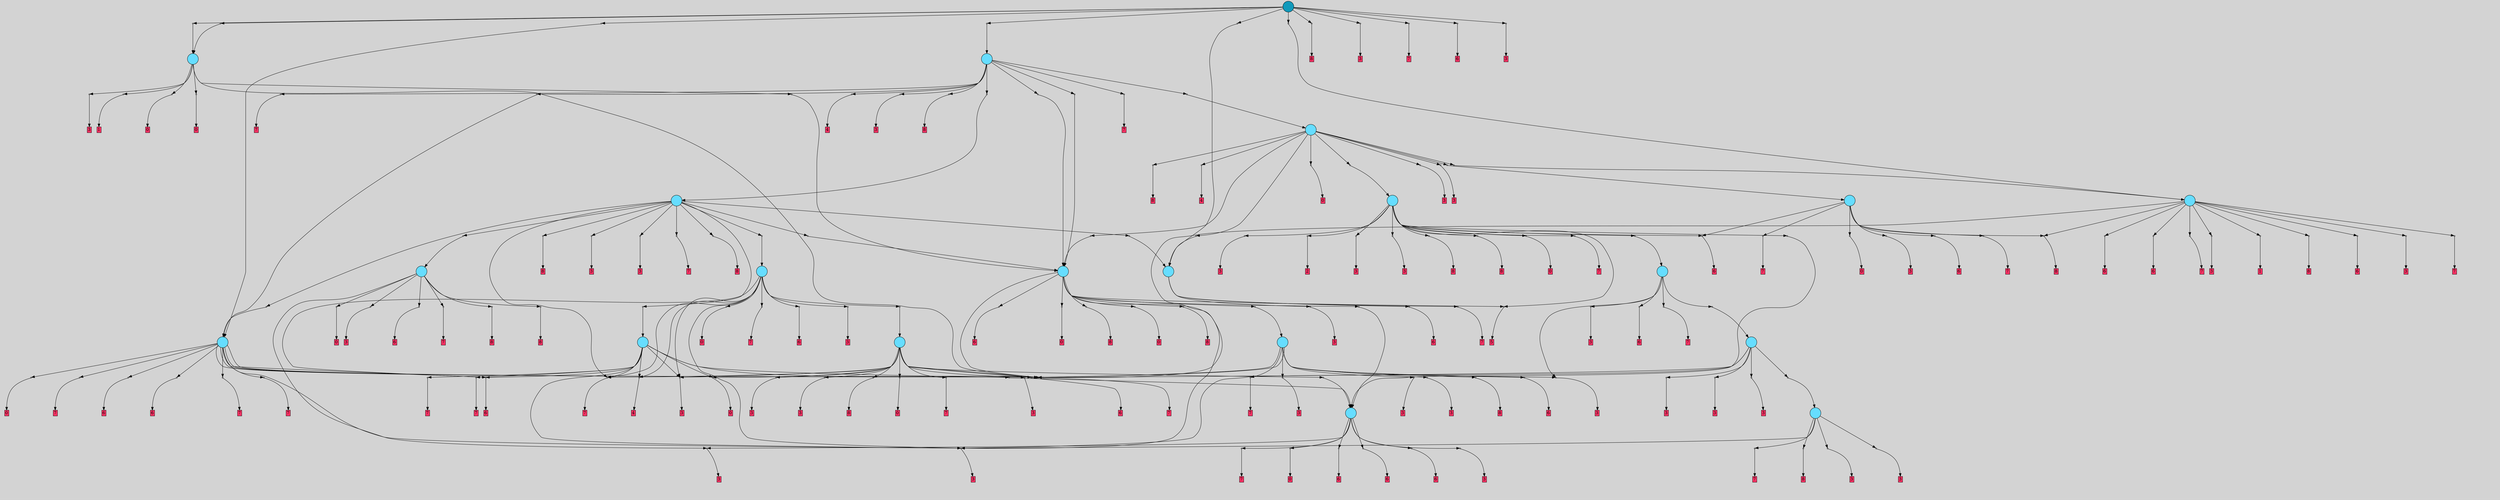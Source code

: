 // File exported with GEGELATI v1.3.1
// On the 2024-07-08 02:00:59
// With the MARL::MarlTPGGraphDotExporter
digraph{
	graph[pad = "0.212, 0.055" bgcolor = lightgray]
	node[shape=circle style = filled label = ""]
		T223 [fillcolor="#66ddff"]
		T288 [fillcolor="#66ddff"]
		T391 [fillcolor="#66ddff"]
		T447 [fillcolor="#66ddff"]
		T823 [fillcolor="#66ddff"]
		T1039 [fillcolor="#66ddff"]
		T1206 [fillcolor="#66ddff"]
		T1251 [fillcolor="#66ddff"]
		T1313 [fillcolor="#66ddff"]
		T1436 [fillcolor="#66ddff"]
		T1523 [fillcolor="#66ddff"]
		T1665 [fillcolor="#66ddff"]
		T1692 [fillcolor="#66ddff"]
		T2195 [fillcolor="#66ddff"]
		T2565 [fillcolor="#66ddff"]
		T2849 [fillcolor="#66ddff"]
		T3337 [fillcolor="#66ddff"]
		T3454 [fillcolor="#66ddff"]
		T4682 [fillcolor="#66ddff"]
		T5148 [fillcolor="#1199bb"]
		P51684 [fillcolor="#cccccc" shape=point] //
		I51684 [shape=box style=invis label="2|2&2|5#4|4&#92;n2|0&2|5#2|7&#92;n8|6&0|5#0|7&#92;n1|6&0|0#2|3&#92;n5|2&3|4#0|4&#92;n"]
		P51684 -> I51684[style=invis]
		A39343 [fillcolor="#ff3366" shape=box margin=0.03 width=0 height=0 label="3"]
		T223 -> P51684 -> A39343
		P51685 [fillcolor="#cccccc" shape=point] //
		I51685 [shape=box style=invis label="2|2&0|0#0|0&#92;n7|1&1|2#0|6&#92;n4|7&2|5#3|1&#92;n3|4&0|2#0|5&#92;n3|2&0|2#4|6&#92;n3|3&3|7#1|4&#92;n0|5&2|1#0|5&#92;n1|6&4|3#0|4&#92;n"]
		P51685 -> I51685[style=invis]
		A39344 [fillcolor="#ff3366" shape=box margin=0.03 width=0 height=0 label="6"]
		T223 -> P51685 -> A39344
		P51686 [fillcolor="#cccccc" shape=point] //
		I51686 [shape=box style=invis label="7|0&2|0#1|3&#92;n6|7&2|1#4|3&#92;n2|5&2|7#1|2&#92;n4|3&2|0#1|5&#92;n0|3&3|7#1|7&#92;n"]
		P51686 -> I51686[style=invis]
		A39345 [fillcolor="#ff3366" shape=box margin=0.03 width=0 height=0 label="3"]
		T223 -> P51686 -> A39345
		P51687 [fillcolor="#cccccc" shape=point] //
		I51687 [shape=box style=invis label="1|2&1|7#1|6&#92;n7|1&4|7#2|7&#92;n1|5&1|0#2|7&#92;n6|5&3|1#2|0&#92;n5|0&3|6#4|5&#92;n5|3&3|3#0|2&#92;n1|3&4|2#4|4&#92;n"]
		P51687 -> I51687[style=invis]
		A39346 [fillcolor="#ff3366" shape=box margin=0.03 width=0 height=0 label="7"]
		T223 -> P51687 -> A39346
		P51688 [fillcolor="#cccccc" shape=point] //
		I51688 [shape=box style=invis label="1|2&0|2#0|6&#92;n2|3&3|5#4|2&#92;n4|7&1|1#1|5&#92;n5|1&1|0#2|3&#92;n4|7&4|5#3|7&#92;n7|4&4|3#4|6&#92;n8|6&4|1#1|0&#92;n1|6&1|5#1|1&#92;n"]
		P51688 -> I51688[style=invis]
		A39347 [fillcolor="#ff3366" shape=box margin=0.03 width=0 height=0 label="0"]
		T223 -> P51688 -> A39347
		P51689 [fillcolor="#cccccc" shape=point] //
		I51689 [shape=box style=invis label="8|0&1|6#1|7&#92;n8|0&0|4#2|0&#92;n3|5&2|5#2|6&#92;n"]
		P51689 -> I51689[style=invis]
		A39348 [fillcolor="#ff3366" shape=box margin=0.03 width=0 height=0 label="6"]
		T223 -> P51689 -> A39348
		P51690 [fillcolor="#cccccc" shape=point] //
		I51690 [shape=box style=invis label="3|1&0|2#3|5&#92;n6|0&4|6#0|4&#92;n7|4&0|0#0|5&#92;n8|6&0|4#3|2&#92;n"]
		P51690 -> I51690[style=invis]
		A39349 [fillcolor="#ff3366" shape=box margin=0.03 width=0 height=0 label="6"]
		T223 -> P51690 -> A39349
		P51691 [fillcolor="#cccccc" shape=point] //
		I51691 [shape=box style=invis label="1|2&1|7#1|6&#92;n7|1&4|7#2|7&#92;n1|5&1|0#2|7&#92;n7|7&4|4#1|6&#92;n6|5&3|1#2|0&#92;n1|3&4|2#4|4&#92;n5|3&3|3#0|2&#92;n5|0&3|6#4|5&#92;n"]
		P51691 -> I51691[style=invis]
		A39350 [fillcolor="#ff3366" shape=box margin=0.03 width=0 height=0 label="7"]
		T288 -> P51691 -> A39350
		P51692 [fillcolor="#cccccc" shape=point] //
		I51692 [shape=box style=invis label="8|4&3|0#0|7&#92;n7|7&1|7#4|2&#92;n5|5&1|6#1|7&#92;n5|6&4|7#4|2&#92;n5|0&2|5#2|7&#92;n0|3&1|4#3|7&#92;n"]
		P51692 -> I51692[style=invis]
		A39351 [fillcolor="#ff3366" shape=box margin=0.03 width=0 height=0 label="8"]
		T288 -> P51692 -> A39351
		P51693 [fillcolor="#cccccc" shape=point] //
		I51693 [shape=box style=invis label="5|2&3|4#0|4&#92;n2|0&2|7#2|7&#92;n8|6&0|5#0|7&#92;n2|2&2|5#4|4&#92;n"]
		P51693 -> I51693[style=invis]
		A39352 [fillcolor="#ff3366" shape=box margin=0.03 width=0 height=0 label="3"]
		T288 -> P51693 -> A39352
		P51694 [fillcolor="#cccccc" shape=point] //
		I51694 [shape=box style=invis label="4|6&2|2#1|3&#92;n4|3&2|7#1|5&#92;n6|7&2|1#4|3&#92;n2|5&2|7#1|2&#92;n7|0&2|0#1|3&#92;n0|3&3|7#1|7&#92;n"]
		P51694 -> I51694[style=invis]
		A39353 [fillcolor="#ff3366" shape=box margin=0.03 width=0 height=0 label="3"]
		T288 -> P51694 -> A39353
		P51695 [fillcolor="#cccccc" shape=point] //
		I51695 [shape=box style=invis label="4|6&2|2#1|3&#92;n2|5&2|7#1|2&#92;n5|0&3|0#1|0&#92;n6|7&2|1#4|3&#92;n4|3&2|7#1|5&#92;n7|0&2|6#1|3&#92;n0|3&3|7#1|7&#92;n"]
		P51695 -> I51695[style=invis]
		A39354 [fillcolor="#ff3366" shape=box margin=0.03 width=0 height=0 label="3"]
		T288 -> P51695 -> A39354
		P51696 [fillcolor="#cccccc" shape=point] //
		I51696 [shape=box style=invis label="8|6&0|5#0|7&#92;n7|7&1|0#4|4&#92;n8|1&0|3#2|1&#92;n1|6&1|0#2|3&#92;n2|0&2|5#3|7&#92;n5|2&4|4#0|4&#92;n"]
		P51696 -> I51696[style=invis]
		A39355 [fillcolor="#ff3366" shape=box margin=0.03 width=0 height=0 label="3"]
		T391 -> P51696 -> A39355
		T391 -> P51684
		P51697 [fillcolor="#cccccc" shape=point] //
		I51697 [shape=box style=invis label="8|6&1|4#3|2&#92;n8|6&4|7#2|4&#92;n6|0&4|1#1|1&#92;n4|1&4|4#4|5&#92;n"]
		P51697 -> I51697[style=invis]
		A39356 [fillcolor="#ff3366" shape=box margin=0.03 width=0 height=0 label="6"]
		T391 -> P51697 -> A39356
		P51698 [fillcolor="#cccccc" shape=point] //
		I51698 [shape=box style=invis label="1|2&1|7#1|6&#92;n7|1&4|7#2|7&#92;n1|5&1|0#2|7&#92;n6|5&3|1#2|0&#92;n5|0&3|6#4|5&#92;n6|7&1|4#4|5&#92;n1|3&4|2#4|4&#92;n5|3&3|5#0|2&#92;n"]
		P51698 -> I51698[style=invis]
		A39357 [fillcolor="#ff3366" shape=box margin=0.03 width=0 height=0 label="7"]
		T391 -> P51698 -> A39357
		P51699 [fillcolor="#cccccc" shape=point] //
		I51699 [shape=box style=invis label="5|0&2|5#2|7&#92;n7|7&1|7#4|2&#92;n1|0&2|2#0|7&#92;n8|4&3|0#0|7&#92;n5|6&0|7#4|2&#92;n5|5&1|6#1|7&#92;n8|3&1|4#3|7&#92;n"]
		P51699 -> I51699[style=invis]
		A39358 [fillcolor="#ff3366" shape=box margin=0.03 width=0 height=0 label="8"]
		T391 -> P51699 -> A39358
		P51700 [fillcolor="#cccccc" shape=point] //
		I51700 [shape=box style=invis label="0|3&1|4#3|7&#92;n7|7&1|7#4|2&#92;n7|7&4|0#1|7&#92;n5|0&2|5#2|7&#92;n1|3&1|6#1|7&#92;n"]
		P51700 -> I51700[style=invis]
		A39359 [fillcolor="#ff3366" shape=box margin=0.03 width=0 height=0 label="8"]
		T391 -> P51700 -> A39359
		P51701 [fillcolor="#cccccc" shape=point] //
		I51701 [shape=box style=invis label="7|7&3|4#1|7&#92;n7|1&3|1#3|7&#92;n8|2&4|6#4|3&#92;n4|1&1|0#3|3&#92;n3|4&2|4#0|5&#92;n6|7&3|1#2|5&#92;n5|5&2|5#2|2&#92;n5|5&1|6#4|1&#92;n"]
		P51701 -> I51701[style=invis]
		A39360 [fillcolor="#ff3366" shape=box margin=0.03 width=0 height=0 label="0"]
		T391 -> P51701 -> A39360
		P51702 [fillcolor="#cccccc" shape=point] //
		I51702 [shape=box style=invis label="4|6&2|2#1|3&#92;n4|3&2|7#1|5&#92;n0|3&3|7#1|7&#92;n7|7&2|0#1|3&#92;n6|7&2|1#4|3&#92;n0|0&0|1#1|1&#92;n"]
		P51702 -> I51702[style=invis]
		A39361 [fillcolor="#ff3366" shape=box margin=0.03 width=0 height=0 label="3"]
		T447 -> P51702 -> A39361
		P51703 [fillcolor="#cccccc" shape=point] //
		I51703 [shape=box style=invis label="4|6&2|2#1|3&#92;n2|5&2|7#1|2&#92;n6|7&2|1#4|3&#92;n7|0&2|0#1|3&#92;n4|0&3|6#3|1&#92;n0|5&3|7#1|7&#92;n"]
		P51703 -> I51703[style=invis]
		A39362 [fillcolor="#ff3366" shape=box margin=0.03 width=0 height=0 label="3"]
		T447 -> P51703 -> A39362
		P51704 [fillcolor="#cccccc" shape=point] //
		I51704 [shape=box style=invis label="4|6&2|2#2|3&#92;n4|3&2|7#1|5&#92;n5|7&2|0#2|1&#92;n6|7&2|1#4|3&#92;n7|0&2|0#1|3&#92;n0|3&3|7#1|7&#92;n"]
		P51704 -> I51704[style=invis]
		A39363 [fillcolor="#ff3366" shape=box margin=0.03 width=0 height=0 label="3"]
		T447 -> P51704 -> A39363
		P51705 [fillcolor="#cccccc" shape=point] //
		I51705 [shape=box style=invis label="8|2&4|6#4|5&#92;n4|4&1|0#3|3&#92;n7|1&3|1#3|0&#92;n1|7&2|2#0|7&#92;n3|4&4|4#0|5&#92;n0|0&3|6#0|7&#92;n3|5&2|5#2|2&#92;n8|5&1|6#4|1&#92;n"]
		P51705 -> I51705[style=invis]
		A39364 [fillcolor="#ff3366" shape=box margin=0.03 width=0 height=0 label="7"]
		T447 -> P51705 -> A39364
		P51706 [fillcolor="#cccccc" shape=point] //
		I51706 [shape=box style=invis label="3|3&4|6#1|4&#92;n8|0&1|6#1|1&#92;n5|0&3|6#1|0&#92;n2|6&4|5#3|3&#92;n"]
		P51706 -> I51706[style=invis]
		T447 -> P51706 -> T288
		T447 -> P51694
		P51707 [fillcolor="#cccccc" shape=point] //
		I51707 [shape=box style=invis label="1|2&1|7#1|6&#92;n5|3&3|3#0|2&#92;n1|5&1|0#3|7&#92;n6|5&3|1#2|0&#92;n5|0&3|6#4|5&#92;n7|1&4|7#2|7&#92;n1|3&4|2#4|4&#92;n6|2&4|5#2|6&#92;n"]
		P51707 -> I51707[style=invis]
		A39365 [fillcolor="#ff3366" shape=box margin=0.03 width=0 height=0 label="7"]
		T823 -> P51707 -> A39365
		P51708 [fillcolor="#cccccc" shape=point] //
		I51708 [shape=box style=invis label="6|7&2|1#4|3&#92;n4|3&2|7#1|5&#92;n0|0&3|7#1|7&#92;n2|5&2|2#1|2&#92;n"]
		P51708 -> I51708[style=invis]
		A39366 [fillcolor="#ff3366" shape=box margin=0.03 width=0 height=0 label="3"]
		T823 -> P51708 -> A39366
		P51709 [fillcolor="#cccccc" shape=point] //
		I51709 [shape=box style=invis label="3|2&4|1#4|2&#92;n3|2&1|0#0|0&#92;n1|7&4|2#1|7&#92;n3|0&1|2#3|5&#92;n"]
		P51709 -> I51709[style=invis]
		A39367 [fillcolor="#ff3366" shape=box margin=0.03 width=0 height=0 label="6"]
		T823 -> P51709 -> A39367
		P51710 [fillcolor="#cccccc" shape=point] //
		I51710 [shape=box style=invis label="7|2&2|7#0|1&#92;n2|0&2|7#2|7&#92;n2|2&2|5#4|4&#92;n2|6&1|5#3|3&#92;n"]
		P51710 -> I51710[style=invis]
		T1039 -> P51710 -> T447
		P51711 [fillcolor="#cccccc" shape=point] //
		I51711 [shape=box style=invis label="4|6&2|2#1|3&#92;n0|0&0|1#1|1&#92;n0|4&3|7#1|7&#92;n7|7&2|0#1|3&#92;n6|7&2|1#4|3&#92;n4|3&2|7#1|5&#92;n"]
		P51711 -> I51711[style=invis]
		A39368 [fillcolor="#ff3366" shape=box margin=0.03 width=0 height=0 label="3"]
		T1039 -> P51711 -> A39368
		P51712 [fillcolor="#cccccc" shape=point] //
		I51712 [shape=box style=invis label="4|3&2|7#4|5&#92;n4|6&2|2#1|3&#92;n3|5&3|6#4|6&#92;n0|0&3|7#1|7&#92;n7|7&2|0#1|3&#92;n"]
		P51712 -> I51712[style=invis]
		A39369 [fillcolor="#ff3366" shape=box margin=0.03 width=0 height=0 label="3"]
		T1039 -> P51712 -> A39369
		P51713 [fillcolor="#cccccc" shape=point] //
		I51713 [shape=box style=invis label="3|2&0|1#3|1&#92;n0|7&3|3#2|2&#92;n8|6&3|2#3|2&#92;n7|1&4|5#1|0&#92;n8|4&4|4#3|3&#92;n3|0&1|2#4|3&#92;n3|6&2|3#2|0&#92;n"]
		P51713 -> I51713[style=invis]
		A39370 [fillcolor="#ff3366" shape=box margin=0.03 width=0 height=0 label="6"]
		T1039 -> P51713 -> A39370
		P51714 [fillcolor="#cccccc" shape=point] //
		I51714 [shape=box style=invis label="3|0&2|4#0|5&#92;n7|1&3|1#3|7&#92;n4|1&1|0#1|3&#92;n3|3&0|2#4|1&#92;n3|6&1|1#4|4&#92;n5|5&2|4#2|2&#92;n5|7&4|4#0|2&#92;n1|7&3|2#0|6&#92;n3|3&0|4#3|5&#92;n8|2&4|6#4|3&#92;n"]
		P51714 -> I51714[style=invis]
		A39371 [fillcolor="#ff3366" shape=box margin=0.03 width=0 height=0 label="7"]
		T1039 -> P51714 -> A39371
		P51715 [fillcolor="#cccccc" shape=point] //
		I51715 [shape=box style=invis label="1|2&1|7#1|6&#92;n1|6&1|5#3|5&#92;n7|1&4|4#2|7&#92;n6|5&3|1#2|0&#92;n1|5&1|0#2|7&#92;n5|0&3|6#4|5&#92;n1|3&4|2#4|4&#92;n"]
		P51715 -> I51715[style=invis]
		A39372 [fillcolor="#ff3366" shape=box margin=0.03 width=0 height=0 label="7"]
		T1206 -> P51715 -> A39372
		P51716 [fillcolor="#cccccc" shape=point] //
		I51716 [shape=box style=invis label="3|6&1|2#3|5&#92;n3|5&2|5#2|6&#92;n8|6&0|4#2|2&#92;n4|4&0|6#2|3&#92;n"]
		P51716 -> I51716[style=invis]
		A39373 [fillcolor="#ff3366" shape=box margin=0.03 width=0 height=0 label="6"]
		T1206 -> P51716 -> A39373
		P51717 [fillcolor="#cccccc" shape=point] //
		I51717 [shape=box style=invis label="1|2&0|3#0|6&#92;n4|0&1|1#1|5&#92;n4|7&4|5#3|7&#92;n5|1&1|0#2|3&#92;n7|4&4|3#4|6&#92;n3|6&4|1#1|0&#92;n8|2&1|5#4|2&#92;n7|1&0|2#2|0&#92;n1|6&1|5#1|1&#92;n"]
		P51717 -> I51717[style=invis]
		A39374 [fillcolor="#ff3366" shape=box margin=0.03 width=0 height=0 label="0"]
		T1206 -> P51717 -> A39374
		P51718 [fillcolor="#cccccc" shape=point] //
		I51718 [shape=box style=invis label="2|0&2|5#4|2&#92;n2|2&2|5#4|4&#92;n5|2&3|4#0|4&#92;n1|6&0|0#2|3&#92;n"]
		P51718 -> I51718[style=invis]
		A39375 [fillcolor="#ff3366" shape=box margin=0.03 width=0 height=0 label="3"]
		T1206 -> P51718 -> A39375
		P51719 [fillcolor="#cccccc" shape=point] //
		I51719 [shape=box style=invis label="5|0&2|4#2|1&#92;n1|7&1|1#2|2&#92;n"]
		P51719 -> I51719[style=invis]
		A39376 [fillcolor="#ff3366" shape=box margin=0.03 width=0 height=0 label="6"]
		T1206 -> P51719 -> A39376
		P51720 [fillcolor="#cccccc" shape=point] //
		I51720 [shape=box style=invis label="6|2&4|0#2|5&#92;n2|0&2|4#4|5&#92;n4|2&4|1#4|7&#92;n8|5&3|2#4|3&#92;n6|5&0|3#2|2&#92;n8|4&1|0#4|0&#92;n6|5&3|1#2|7&#92;n4|1&3|4#4|0&#92;n"]
		P51720 -> I51720[style=invis]
		A39377 [fillcolor="#ff3366" shape=box margin=0.03 width=0 height=0 label="7"]
		T1206 -> P51720 -> A39377
		P51721 [fillcolor="#cccccc" shape=point] //
		I51721 [shape=box style=invis label="7|0&1|7#4|2&#92;n5|5&1|6#1|7&#92;n6|4&3|0#0|7&#92;n5|7&2|5#2|7&#92;n"]
		P51721 -> I51721[style=invis]
		A39378 [fillcolor="#ff3366" shape=box margin=0.03 width=0 height=0 label="8"]
		T1206 -> P51721 -> A39378
		P51722 [fillcolor="#cccccc" shape=point] //
		I51722 [shape=box style=invis label="7|0&2|7#3|5&#92;n2|2&0|3#4|4&#92;n8|3&1|5#0|1&#92;n7|2&1|0#4|4&#92;n3|1&0|1#0|2&#92;n2|5&2|6#2|0&#92;n7|2&1|6#0|1&#92;n6|3&3|5#2|3&#92;n"]
		P51722 -> I51722[style=invis]
		A39379 [fillcolor="#ff3366" shape=box margin=0.03 width=0 height=0 label="7"]
		T1251 -> P51722 -> A39379
		P51723 [fillcolor="#cccccc" shape=point] //
		I51723 [shape=box style=invis label="3|6&1|5#3|5&#92;n4|4&0|6#2|3&#92;n8|6&0|4#2|2&#92;n"]
		P51723 -> I51723[style=invis]
		A39380 [fillcolor="#ff3366" shape=box margin=0.03 width=0 height=0 label="6"]
		T1251 -> P51723 -> A39380
		P51724 [fillcolor="#cccccc" shape=point] //
		I51724 [shape=box style=invis label="2|2&1|4#0|4&#92;n3|1&1|6#4|0&#92;n8|5&1|7#2|4&#92;n3|2&1|6#4|6&#92;n0|6&1|1#1|4&#92;n4|7&2|7#3|4&#92;n1|6&1|3#0|4&#92;n7|0&4|3#0|4&#92;n0|2&2|2#0|6&#92;n5|0&1|4#2|3&#92;n"]
		P51724 -> I51724[style=invis]
		A39381 [fillcolor="#ff3366" shape=box margin=0.03 width=0 height=0 label="7"]
		T1251 -> P51724 -> A39381
		P51725 [fillcolor="#cccccc" shape=point] //
		I51725 [shape=box style=invis label="3|3&4|2#3|3&#92;n4|7&0|1#2|0&#92;n"]
		P51725 -> I51725[style=invis]
		A39382 [fillcolor="#ff3366" shape=box margin=0.03 width=0 height=0 label="4"]
		T1251 -> P51725 -> A39382
		P51726 [fillcolor="#cccccc" shape=point] //
		I51726 [shape=box style=invis label="4|4&4|7#0|2&#92;n5|1&1|0#2|3&#92;n0|3&3|5#4|2&#92;n8|7&2|2#4|5&#92;n0|4&2|4#1|0&#92;n8|7&3|3#0|1&#92;n1|2&4|2#0|6&#92;n8|6&4|1#1|0&#92;n0|0&0|1#2|1&#92;n"]
		P51726 -> I51726[style=invis]
		A39383 [fillcolor="#ff3366" shape=box margin=0.03 width=0 height=0 label="0"]
		T1251 -> P51726 -> A39383
		T1251 -> P51694
		T1251 -> P51705
		P51727 [fillcolor="#cccccc" shape=point] //
		I51727 [shape=box style=invis label="4|4&0|6#2|6&#92;n3|1&2|5#2|6&#92;n8|6&0|4#2|2&#92;n"]
		P51727 -> I51727[style=invis]
		T1251 -> P51727 -> T223
		P51728 [fillcolor="#cccccc" shape=point] //
		I51728 [shape=box style=invis label="3|0&1|2#3|5&#92;n5|3&4|0#2|6&#92;n6|5&3|7#0|7&#92;n0|4&0|7#4|2&#92;n0|4&3|1#2|2&#92;n4|4&1|4#4|1&#92;n7|5&1|0#1|0&#92;n6|7&0|2#3|2&#92;n"]
		P51728 -> I51728[style=invis]
		A39384 [fillcolor="#ff3366" shape=box margin=0.03 width=0 height=0 label="3"]
		T1251 -> P51728 -> A39384
		P51729 [fillcolor="#cccccc" shape=point] //
		I51729 [shape=box style=invis label="8|2&4|6#4|5&#92;n3|4&4|4#0|5&#92;n1|7&2|2#0|3&#92;n1|3&0|1#3|3&#92;n0|0&3|6#0|7&#92;n4|4&1|0#3|3&#92;n2|1&1|6#2|6&#92;n3|5&2|0#2|1&#92;n8|5&1|6#4|1&#92;n"]
		P51729 -> I51729[style=invis]
		A39385 [fillcolor="#ff3366" shape=box margin=0.03 width=0 height=0 label="7"]
		T1251 -> P51729 -> A39385
		P51730 [fillcolor="#cccccc" shape=point] //
		I51730 [shape=box style=invis label="7|0&2|0#1|3&#92;n4|3&2|7#1|5&#92;n5|2&2|0#2|1&#92;n4|6&2|2#2|3&#92;n0|3&3|7#1|7&#92;n"]
		P51730 -> I51730[style=invis]
		A39386 [fillcolor="#ff3366" shape=box margin=0.03 width=0 height=0 label="3"]
		T1313 -> P51730 -> A39386
		P51731 [fillcolor="#cccccc" shape=point] //
		I51731 [shape=box style=invis label="8|3&1|5#2|2&#92;n7|7&4|0#4|7&#92;n0|0&1|6#0|7&#92;n"]
		P51731 -> I51731[style=invis]
		A39387 [fillcolor="#ff3366" shape=box margin=0.03 width=0 height=0 label="1"]
		T1313 -> P51731 -> A39387
		T1313 -> P51721
		P51732 [fillcolor="#cccccc" shape=point] //
		I51732 [shape=box style=invis label="6|2&3|0#4|4&#92;n3|7&2|4#0|5&#92;n1|6&0|7#4|2&#92;n5|5&1|6#1|7&#92;n8|5&3|0#0|7&#92;n0|3&1|4#1|7&#92;n"]
		P51732 -> I51732[style=invis]
		A39388 [fillcolor="#ff3366" shape=box margin=0.03 width=0 height=0 label="8"]
		T1313 -> P51732 -> A39388
		P51733 [fillcolor="#cccccc" shape=point] //
		I51733 [shape=box style=invis label="1|1&3|0#4|6&#92;n3|6&1|2#3|7&#92;n4|4&0|6#3|3&#92;n6|0&4|6#2|7&#92;n"]
		P51733 -> I51733[style=invis]
		A39389 [fillcolor="#ff3366" shape=box margin=0.03 width=0 height=0 label="6"]
		T1313 -> P51733 -> A39389
		P51734 [fillcolor="#cccccc" shape=point] //
		I51734 [shape=box style=invis label="0|4&3|1#2|1&#92;n2|2&2|5#4|7&#92;n0|0&2|5#2|7&#92;n5|2&3|4#0|4&#92;n1|6&0|0#0|3&#92;n"]
		P51734 -> I51734[style=invis]
		A39390 [fillcolor="#ff3366" shape=box margin=0.03 width=0 height=0 label="3"]
		T1313 -> P51734 -> A39390
		P51735 [fillcolor="#cccccc" shape=point] //
		I51735 [shape=box style=invis label="3|4&2|4#0|5&#92;n7|1&3|1#3|7&#92;n8|2&4|6#4|3&#92;n4|1&1|0#3|3&#92;n6|7&3|1#2|5&#92;n5|5&2|5#2|2&#92;n1|7&2|2#0|7&#92;n8|5&1|6#4|1&#92;n"]
		P51735 -> I51735[style=invis]
		A39391 [fillcolor="#ff3366" shape=box margin=0.03 width=0 height=0 label="7"]
		T1313 -> P51735 -> A39391
		T1313 -> P51705
		P51736 [fillcolor="#cccccc" shape=point] //
		I51736 [shape=box style=invis label="0|0&1|6#4|0&#92;n7|3&0|4#3|4&#92;n"]
		P51736 -> I51736[style=invis]
		A39392 [fillcolor="#ff3366" shape=box margin=0.03 width=0 height=0 label="6"]
		T1313 -> P51736 -> A39392
		P51737 [fillcolor="#cccccc" shape=point] //
		I51737 [shape=box style=invis label="2|2&0|0#0|0&#92;n6|1&1|0#0|4&#92;n5|0&2|7#4|6&#92;n7|3&1|2#0|6&#92;n3|4&0|2#0|5&#92;n4|7&2|5#3|1&#92;n0|3&2|5#4|3&#92;n0|5&2|1#0|5&#92;n1|6&4|2#0|4&#92;n"]
		P51737 -> I51737[style=invis]
		A39393 [fillcolor="#ff3366" shape=box margin=0.03 width=0 height=0 label="6"]
		T1313 -> P51737 -> A39393
		P51738 [fillcolor="#cccccc" shape=point] //
		I51738 [shape=box style=invis label="6|2&4|0#2|3&#92;n2|0&2|4#4|5&#92;n8|4&1|0#4|0&#92;n8|5&3|2#4|3&#92;n6|5&0|3#2|2&#92;n4|2&4|1#4|7&#92;n6|5&3|1#2|7&#92;n"]
		P51738 -> I51738[style=invis]
		A39394 [fillcolor="#ff3366" shape=box margin=0.03 width=0 height=0 label="7"]
		T1313 -> P51738 -> A39394
		P51739 [fillcolor="#cccccc" shape=point] //
		I51739 [shape=box style=invis label="0|5&3|7#1|7&#92;n4|6&2|2#1|3&#92;n2|5&2|3#1|2&#92;n6|0&2|1#4|3&#92;n4|0&2|4#1|4&#92;n"]
		P51739 -> I51739[style=invis]
		A39395 [fillcolor="#ff3366" shape=box margin=0.03 width=0 height=0 label="3"]
		T1436 -> P51739 -> A39395
		P51740 [fillcolor="#cccccc" shape=point] //
		I51740 [shape=box style=invis label="2|6&0|1#4|4&#92;n4|3&2|7#1|5&#92;n5|7&2|0#2|1&#92;n4|6&2|2#2|3&#92;n6|7&2|1#4|3&#92;n0|3&3|7#1|7&#92;n"]
		P51740 -> I51740[style=invis]
		A39396 [fillcolor="#ff3366" shape=box margin=0.03 width=0 height=0 label="3"]
		T1436 -> P51740 -> A39396
		P51741 [fillcolor="#cccccc" shape=point] //
		I51741 [shape=box style=invis label="2|7&2|3#1|7&#92;n4|0&3|0#1|5&#92;n6|7&0|0#2|7&#92;n5|0&2|3#3|2&#92;n8|2&3|6#3|5&#92;n"]
		P51741 -> I51741[style=invis]
		A39397 [fillcolor="#ff3366" shape=box margin=0.03 width=0 height=0 label="3"]
		T1436 -> P51741 -> A39397
		P51742 [fillcolor="#cccccc" shape=point] //
		I51742 [shape=box style=invis label="2|6&2|0#3|2&#92;n8|4&3|0#0|7&#92;n3|3&0|0#2|2&#92;n5|0&2|5#2|7&#92;n3|0&1|4#2|4&#92;n5|6&0|7#4|5&#92;n7|7&1|7#4|2&#92;n5|6&3|3#2|7&#92;n5|5&1|6#3|7&#92;n0|3&1|6#3|7&#92;n"]
		P51742 -> I51742[style=invis]
		A39398 [fillcolor="#ff3366" shape=box margin=0.03 width=0 height=0 label="8"]
		T1436 -> P51742 -> A39398
		T1436 -> P51705
		T1436 -> P51712
		P51743 [fillcolor="#cccccc" shape=point] //
		I51743 [shape=box style=invis label="3|3&0|4#0|5&#92;n4|3&0|1#1|0&#92;n5|5&0|3#0|4&#92;n7|0&1|0#0|2&#92;n0|2&0|2#4|6&#92;n"]
		P51743 -> I51743[style=invis]
		A39399 [fillcolor="#ff3366" shape=box margin=0.03 width=0 height=0 label="6"]
		T1436 -> P51743 -> A39399
		P51744 [fillcolor="#cccccc" shape=point] //
		I51744 [shape=box style=invis label="8|2&4|6#4|5&#92;n7|1&3|1#3|0&#92;n4|4&1|0#3|3&#92;n1|7&2|2#0|7&#92;n3|4&4|4#0|2&#92;n0|0&3|6#0|7&#92;n2|1&1|0#4|6&#92;n3|5&2|5#2|2&#92;n8|5&1|6#4|1&#92;n"]
		P51744 -> I51744[style=invis]
		A39400 [fillcolor="#ff3366" shape=box margin=0.03 width=0 height=0 label="7"]
		T1436 -> P51744 -> A39400
		T1436 -> P51705
		P51745 [fillcolor="#cccccc" shape=point] //
		I51745 [shape=box style=invis label="3|0&4|4#4|0&#92;n6|6&2|1#4|5&#92;n2|6&3|5#3|5&#92;n0|1&4|4#4|3&#92;n8|1&0|4#2|2&#92;n"]
		P51745 -> I51745[style=invis]
		A39401 [fillcolor="#ff3366" shape=box margin=0.03 width=0 height=0 label="6"]
		T1523 -> P51745 -> A39401
		T1523 -> P51726
		T1523 -> P51705
		P51746 [fillcolor="#cccccc" shape=point] //
		I51746 [shape=box style=invis label="0|2&4|3#3|3&#92;n7|7&3|7#0|3&#92;n8|0&3|6#3|4&#92;n0|4&4|3#3|0&#92;n8|5&1|3#2|4&#92;n"]
		P51746 -> I51746[style=invis]
		T1523 -> P51746 -> T223
		T1523 -> P51728
		T1523 -> P51729
		P51747 [fillcolor="#cccccc" shape=point] //
		I51747 [shape=box style=invis label="8|3&3|6#2|3&#92;n0|0&3|7#1|7&#92;n7|5&2|0#1|3&#92;n2|7&1|2#2|1&#92;n4|3&2|7#4|5&#92;n2|2&2|7#1|2&#92;n"]
		P51747 -> I51747[style=invis]
		A39402 [fillcolor="#ff3366" shape=box margin=0.03 width=0 height=0 label="3"]
		T1523 -> P51747 -> A39402
		P51748 [fillcolor="#cccccc" shape=point] //
		I51748 [shape=box style=invis label="4|6&2|2#1|3&#92;n4|3&2|7#1|5&#92;n2|5&2|7#2|2&#92;n0|4&4|0#1|7&#92;n0|3&3|7#1|7&#92;n7|0&2|0#1|3&#92;n"]
		P51748 -> I51748[style=invis]
		A39403 [fillcolor="#ff3366" shape=box margin=0.03 width=0 height=0 label="3"]
		T1523 -> P51748 -> A39403
		P51749 [fillcolor="#cccccc" shape=point] //
		I51749 [shape=box style=invis label="0|6&4|3#0|2&#92;n7|0&1|7#4|2&#92;n5|5&1|6#1|7&#92;n0|3&1|4#3|7&#92;n5|7&2|5#2|7&#92;n4|2&4|4#4|1&#92;n8|4&3|7#1|7&#92;n"]
		P51749 -> I51749[style=invis]
		A39404 [fillcolor="#ff3366" shape=box margin=0.03 width=0 height=0 label="8"]
		T1523 -> P51749 -> A39404
		P51750 [fillcolor="#cccccc" shape=point] //
		I51750 [shape=box style=invis label="4|6&3|4#0|0&#92;n3|2&1|7#4|7&#92;n1|7&1|6#3|5&#92;n8|3&0|5#4|6&#92;n6|1&2|7#4|6&#92;n5|4&0|1#4|4&#92;n8|1&4|4#0|4&#92;n6|6&2|5#4|0&#92;n"]
		P51750 -> I51750[style=invis]
		A39405 [fillcolor="#ff3366" shape=box margin=0.03 width=0 height=0 label="0"]
		T1523 -> P51750 -> A39405
		P51751 [fillcolor="#cccccc" shape=point] //
		I51751 [shape=box style=invis label="1|2&1|7#1|6&#92;n5|0&3|6#4|5&#92;n1|5&3|0#2|7&#92;n7|3&1|1#2|5&#92;n6|5&3|1#2|0&#92;n7|1&4|7#2|7&#92;n5|3&3|3#0|2&#92;n1|3&4|2#4|4&#92;n"]
		P51751 -> I51751[style=invis]
		A39406 [fillcolor="#ff3366" shape=box margin=0.03 width=0 height=0 label="7"]
		T1523 -> P51751 -> A39406
		P51752 [fillcolor="#cccccc" shape=point] //
		I51752 [shape=box style=invis label="2|2&3|3#4|2&#92;n0|0&2|5#2|4&#92;n5|2&3|4#0|4&#92;n6|6&0|0#2|3&#92;n8|6&0|5#0|7&#92;n2|2&2|0#4|4&#92;n"]
		P51752 -> I51752[style=invis]
		A39407 [fillcolor="#ff3366" shape=box margin=0.03 width=0 height=0 label="3"]
		T1523 -> P51752 -> A39407
		P51753 [fillcolor="#cccccc" shape=point] //
		I51753 [shape=box style=invis label="7|0&2|7#3|5&#92;n2|2&0|3#4|4&#92;n8|3&1|5#0|1&#92;n7|2&1|0#4|4&#92;n7|2&1|6#0|1&#92;n3|1&0|1#0|2&#92;n3|5&2|6#2|0&#92;n8|4&2|4#0|1&#92;n6|3&3|5#2|3&#92;n"]
		P51753 -> I51753[style=invis]
		A39408 [fillcolor="#ff3366" shape=box margin=0.03 width=0 height=0 label="7"]
		T1665 -> P51753 -> A39408
		T1665 -> P51723
		P51754 [fillcolor="#cccccc" shape=point] //
		I51754 [shape=box style=invis label="2|2&1|4#0|4&#92;n3|1&1|6#4|0&#92;n3|2&1|6#4|6&#92;n4|7&2|7#3|4&#92;n0|6&4|1#1|4&#92;n1|6&1|3#0|4&#92;n4|1&0|7#4|4&#92;n7|0&4|3#0|4&#92;n0|2&2|2#0|6&#92;n5|0&1|4#2|3&#92;n"]
		P51754 -> I51754[style=invis]
		A39409 [fillcolor="#ff3366" shape=box margin=0.03 width=0 height=0 label="7"]
		T1665 -> P51754 -> A39409
		P51755 [fillcolor="#cccccc" shape=point] //
		I51755 [shape=box style=invis label="4|4&4|7#0|2&#92;n5|1&1|0#2|3&#92;n0|3&3|5#4|2&#92;n8|6&1|1#1|0&#92;n8|7&2|2#4|5&#92;n0|4&2|4#1|0&#92;n1|2&4|2#0|6&#92;n7|3&4|2#1|0&#92;n0|0&0|1#2|1&#92;n"]
		P51755 -> I51755[style=invis]
		A39410 [fillcolor="#ff3366" shape=box margin=0.03 width=0 height=0 label="0"]
		T1665 -> P51755 -> A39410
		T1665 -> P51694
		P51756 [fillcolor="#cccccc" shape=point] //
		I51756 [shape=box style=invis label="3|1&2|1#1|7&#92;n8|0&0|4#3|6&#92;n6|3&0|1#0|7&#92;n7|4&1|4#0|6&#92;n1|3&1|7#1|1&#92;n6|2&1|4#4|7&#92;n2|4&3|3#1|5&#92;n"]
		P51756 -> I51756[style=invis]
		A39411 [fillcolor="#ff3366" shape=box margin=0.03 width=0 height=0 label="7"]
		T1665 -> P51756 -> A39411
		T1665 -> P51705
		P51757 [fillcolor="#cccccc" shape=point] //
		I51757 [shape=box style=invis label="3|1&0|5#1|1&#92;n0|4&0|6#2|3&#92;n4|4&4|5#1|7&#92;n0|1&1|2#2|4&#92;n8|2&4|1#2|0&#92;n3|0&1|5#3|5&#92;n"]
		P51757 -> I51757[style=invis]
		A39412 [fillcolor="#ff3366" shape=box margin=0.03 width=0 height=0 label="6"]
		T1665 -> P51757 -> A39412
		T1665 -> P51705
		P51758 [fillcolor="#cccccc" shape=point] //
		I51758 [shape=box style=invis label="3|6&1|2#3|5&#92;n8|6&0|4#2|2&#92;n3|5&2|5#2|6&#92;n4|4&0|5#2|3&#92;n"]
		P51758 -> I51758[style=invis]
		A39413 [fillcolor="#ff3366" shape=box margin=0.03 width=0 height=0 label="6"]
		T1665 -> P51758 -> A39413
		T1665 -> P51705
		T1665 -> P51705
		T1692 -> P51723
		P51759 [fillcolor="#cccccc" shape=point] //
		I51759 [shape=box style=invis label="3|1&1|6#4|0&#92;n0|6&1|1#1|4&#92;n3|2&1|6#4|6&#92;n8|5&1|7#2|4&#92;n4|7&2|7#3|4&#92;n1|1&1|3#0|4&#92;n7|0&4|3#0|4&#92;n0|2&2|2#0|6&#92;n5|0&1|4#2|3&#92;n"]
		P51759 -> I51759[style=invis]
		T1692 -> P51759 -> T1523
		T1692 -> P51725
		P51760 [fillcolor="#cccccc" shape=point] //
		I51760 [shape=box style=invis label="4|4&4|7#0|2&#92;n5|1&1|0#2|3&#92;n0|3&3|1#4|2&#92;n8|6&4|1#1|0&#92;n0|4&2|4#1|0&#92;n0|6&2|3#0|7&#92;n8|7&3|3#0|1&#92;n1|2&4|2#0|6&#92;n8|7&2|2#4|5&#92;n0|0&0|1#2|1&#92;n"]
		P51760 -> I51760[style=invis]
		A39414 [fillcolor="#ff3366" shape=box margin=0.03 width=0 height=0 label="0"]
		T1692 -> P51760 -> A39414
		P51761 [fillcolor="#cccccc" shape=point] //
		I51761 [shape=box style=invis label="8|7&4|4#0|1&#92;n8|2&4|6#4|5&#92;n8|5&1|6#4|1&#92;n7|1&2|1#3|0&#92;n1|7&2|2#0|7&#92;n3|4&4|4#0|5&#92;n0|0&3|6#0|7&#92;n3|5&2|5#2|2&#92;n4|4&1|0#3|3&#92;n"]
		P51761 -> I51761[style=invis]
		A39415 [fillcolor="#ff3366" shape=box margin=0.03 width=0 height=0 label="7"]
		T1692 -> P51761 -> A39415
		T1692 -> P51728
		T1692 -> P51729
		T1692 -> P51694
		P51762 [fillcolor="#cccccc" shape=point] //
		I51762 [shape=box style=invis label="2|1&2|5#1|5&#92;n3|0&1|2#3|5&#92;n4|4&2|6#3|3&#92;n8|6&3|4#2|2&#92;n"]
		P51762 -> I51762[style=invis]
		A39416 [fillcolor="#ff3366" shape=box margin=0.03 width=0 height=0 label="6"]
		T1692 -> P51762 -> A39416
		P51763 [fillcolor="#cccccc" shape=point] //
		I51763 [shape=box style=invis label="2|2&2|5#4|4&#92;n0|4&3|1#2|1&#92;n1|3&2|0#1|3&#92;n1|6&0|0#0|3&#92;n5|2&3|4#0|4&#92;n0|0&2|5#2|7&#92;n"]
		P51763 -> I51763[style=invis]
		A39417 [fillcolor="#ff3366" shape=box margin=0.03 width=0 height=0 label="3"]
		T1692 -> P51763 -> A39417
		P51764 [fillcolor="#cccccc" shape=point] //
		I51764 [shape=box style=invis label="5|1&1|0#2|3&#92;n7|2&1|3#4|6&#92;n0|3&3|5#4|2&#92;n8|7&2|2#4|5&#92;n0|4&2|4#3|0&#92;n1|2&0|2#0|6&#92;n8|6&4|1#1|0&#92;n8|7&3|3#0|1&#92;n0|0&0|1#2|1&#92;n3|2&4|6#2|0&#92;n"]
		P51764 -> I51764[style=invis]
		A39418 [fillcolor="#ff3366" shape=box margin=0.03 width=0 height=0 label="0"]
		T2195 -> P51764 -> A39418
		T2195 -> P51705
		P51765 [fillcolor="#cccccc" shape=point] //
		I51765 [shape=box style=invis label="7|4&0|7#4|3&#92;n0|4&3|0#2|0&#92;n8|2&0|5#2|4&#92;n0|4&0|5#4|1&#92;n4|0&1|4#4|6&#92;n8|4&0|6#4|2&#92;n5|6&4|2#4|6&#92;n3|3&0|6#4|7&#92;n1|0&0|5#2|3&#92;n"]
		P51765 -> I51765[style=invis]
		T2195 -> P51765 -> T223
		P51766 [fillcolor="#cccccc" shape=point] //
		I51766 [shape=box style=invis label="8|1&1|3#3|3&#92;n7|4&4|2#4|7&#92;n3|7&0|3#3|0&#92;n7|3&1|3#0|1&#92;n3|0&4|3#2|7&#92;n2|6&3|6#1|2&#92;n5|5&0|7#4|2&#92;n"]
		P51766 -> I51766[style=invis]
		A39419 [fillcolor="#ff3366" shape=box margin=0.03 width=0 height=0 label="8"]
		T2195 -> P51766 -> A39419
		P51767 [fillcolor="#cccccc" shape=point] //
		I51767 [shape=box style=invis label="0|4&3|7#4|0&#92;n5|7&1|2#0|2&#92;n8|3&3|5#4|6&#92;n4|6&0|4#0|0&#92;n6|0&3|7#1|3&#92;n2|3&2|5#0|6&#92;n8|2&4|7#4|3&#92;n3|3&2|1#1|2&#92;n"]
		P51767 -> I51767[style=invis]
		A39420 [fillcolor="#ff3366" shape=box margin=0.03 width=0 height=0 label="0"]
		T2195 -> P51767 -> A39420
		P51768 [fillcolor="#cccccc" shape=point] //
		I51768 [shape=box style=invis label="6|4&1|0#4|6&#92;n4|5&1|2#0|0&#92;n0|5&3|7#2|5&#92;n6|3&4|5#4|2&#92;n6|7&4|0#2|7&#92;n3|0&3|0#2|1&#92;n0|0&2|1#2|5&#92;n"]
		P51768 -> I51768[style=invis]
		A39421 [fillcolor="#ff3366" shape=box margin=0.03 width=0 height=0 label="5"]
		T2195 -> P51768 -> A39421
		P51769 [fillcolor="#cccccc" shape=point] //
		I51769 [shape=box style=invis label="8|4&3|0#0|7&#92;n4|6&0|7#4|4&#92;n5|0&4|5#4|7&#92;n"]
		P51769 -> I51769[style=invis]
		A39422 [fillcolor="#ff3366" shape=box margin=0.03 width=0 height=0 label="8"]
		T2195 -> P51769 -> A39422
		P51770 [fillcolor="#cccccc" shape=point] //
		I51770 [shape=box style=invis label="4|1&0|5#3|5&#92;n5|7&1|1#4|6&#92;n2|4&4|1#2|1&#92;n3|2&4|7#2|3&#92;n1|0&2|0#3|7&#92;n3|1&4|6#2|3&#92;n7|4&0|5#0|3&#92;n"]
		P51770 -> I51770[style=invis]
		T2195 -> P51770 -> T1436
		P51771 [fillcolor="#cccccc" shape=point] //
		I51771 [shape=box style=invis label="8|6&0|0#0|0&#92;n5|0&3|4#2|1&#92;n1|6&1|5#1|4&#92;n0|5&2|1#0|5&#92;n4|7&2|5#3|1&#92;n3|2&0|2#4|6&#92;n3|3&3|7#1|4&#92;n3|4&0|2#0|5&#92;n7|1&1|2#0|6&#92;n"]
		P51771 -> I51771[style=invis]
		A39423 [fillcolor="#ff3366" shape=box margin=0.03 width=0 height=0 label="6"]
		T2195 -> P51771 -> A39423
		T2195 -> P51694
		P51772 [fillcolor="#cccccc" shape=point] //
		I51772 [shape=box style=invis label="8|2&3|5#4|5&#92;n2|1&1|5#3|7&#92;n3|6&3|5#0|6&#92;n0|0&2|7#3|2&#92;n7|4&0|0#1|1&#92;n"]
		P51772 -> I51772[style=invis]
		A39424 [fillcolor="#ff3366" shape=box margin=0.03 width=0 height=0 label="2"]
		T2565 -> P51772 -> A39424
		P51773 [fillcolor="#cccccc" shape=point] //
		I51773 [shape=box style=invis label="5|7&3|4#0|7&#92;n4|3&2|7#1|5&#92;n4|4&2|2#1|3&#92;n0|3&3|7#0|7&#92;n7|0&2|0#1|3&#92;n2|5&2|7#1|2&#92;n"]
		P51773 -> I51773[style=invis]
		A39425 [fillcolor="#ff3366" shape=box margin=0.03 width=0 height=0 label="3"]
		T2565 -> P51773 -> A39425
		P51774 [fillcolor="#cccccc" shape=point] //
		I51774 [shape=box style=invis label="6|0&4|5#1|1&#92;n2|2&0|1#2|1&#92;n"]
		P51774 -> I51774[style=invis]
		T2565 -> P51774 -> T223
		T2565 -> P51716
		P51775 [fillcolor="#cccccc" shape=point] //
		I51775 [shape=box style=invis label="0|4&3|1#2|1&#92;n2|2&2|5#4|4&#92;n1|6&0|0#0|3&#92;n5|2&3|4#0|4&#92;n0|0&2|5#2|7&#92;n"]
		P51775 -> I51775[style=invis]
		A39426 [fillcolor="#ff3366" shape=box margin=0.03 width=0 height=0 label="3"]
		T2565 -> P51775 -> A39426
		P51776 [fillcolor="#cccccc" shape=point] //
		I51776 [shape=box style=invis label="5|6&0|7#4|2&#92;n8|4&1|4#2|5&#92;n8|4&3|0#1|7&#92;n5|5&1|6#1|7&#92;n1|4&2|6#1|4&#92;n7|0&1|7#4|2&#92;n0|3&1|4#1|7&#92;n"]
		P51776 -> I51776[style=invis]
		A39427 [fillcolor="#ff3366" shape=box margin=0.03 width=0 height=0 label="8"]
		T2565 -> P51776 -> A39427
		P51777 [fillcolor="#cccccc" shape=point] //
		I51777 [shape=box style=invis label="0|3&1|4#3|7&#92;n5|1&3|5#2|7&#92;n2|6&0|7#3|5&#92;n7|0&3|7#0|4&#92;n"]
		P51777 -> I51777[style=invis]
		A39428 [fillcolor="#ff3366" shape=box margin=0.03 width=0 height=0 label="8"]
		T2565 -> P51777 -> A39428
		P51778 [fillcolor="#cccccc" shape=point] //
		I51778 [shape=box style=invis label="1|2&0|2#0|6&#92;n7|2&1|3#4|6&#92;n0|3&3|5#4|2&#92;n5|1&1|0#2|3&#92;n5|6&3|4#3|4&#92;n8|7&3|3#1|1&#92;n8|6&4|1#1|0&#92;n8|5&2|2#4|5&#92;n0|0&0|1#2|1&#92;n6|5&1|4#4|5&#92;n"]
		P51778 -> I51778[style=invis]
		A39429 [fillcolor="#ff3366" shape=box margin=0.03 width=0 height=0 label="0"]
		T2565 -> P51778 -> A39429
		T2565 -> P51768
		P51779 [fillcolor="#cccccc" shape=point] //
		I51779 [shape=box style=invis label="1|0&1|6#4|7&#92;n1|3&4|2#4|4&#92;n5|7&2|5#1|2&#92;n1|6&2|5#3|2&#92;n1|0&1|7#1|6&#92;n6|1&2|0#2|0&#92;n4|1&0|5#0|2&#92;n6|6&3|1#2|0&#92;n7|2&4|3#3|0&#92;n7|7&1|6#4|0&#92;n"]
		P51779 -> I51779[style=invis]
		T2565 -> P51779 -> T1039
		P51780 [fillcolor="#cccccc" shape=point] //
		I51780 [shape=box style=invis label="1|2&1|7#0|6&#92;n1|5&1|0#2|7&#92;n7|1&4|7#2|7&#92;n6|5&3|1#2|0&#92;n5|0&3|6#4|5&#92;n5|3&3|3#0|2&#92;n1|3&4|2#4|4&#92;n"]
		P51780 -> I51780[style=invis]
		A39430 [fillcolor="#ff3366" shape=box margin=0.03 width=0 height=0 label="7"]
		T2565 -> P51780 -> A39430
		P51781 [fillcolor="#cccccc" shape=point] //
		I51781 [shape=box style=invis label="4|4&2|2#1|3&#92;n4|3&2|7#1|5&#92;n0|3&3|7#1|7&#92;n7|0&2|0#1|3&#92;n2|5&2|7#1|2&#92;n"]
		P51781 -> I51781[style=invis]
		A39431 [fillcolor="#ff3366" shape=box margin=0.03 width=0 height=0 label="3"]
		T2565 -> P51781 -> A39431
		P51782 [fillcolor="#cccccc" shape=point] //
		I51782 [shape=box style=invis label="4|4&4|7#0|2&#92;n8|5&4|1#1|0&#92;n8|7&3|3#0|1&#92;n8|7&2|2#3|5&#92;n0|0&0|1#2|1&#92;n5|1&1|0#2|3&#92;n1|2&4|2#1|6&#92;n1|0&4|7#0|3&#92;n0|3&3|5#4|2&#92;n0|4&2|4#1|0&#92;n"]
		P51782 -> I51782[style=invis]
		T2849 -> P51782 -> T2195
		P51783 [fillcolor="#cccccc" shape=point] //
		I51783 [shape=box style=invis label="3|0&1|2#3|5&#92;n8|3&2|6#1|7&#92;n4|4&1|4#1|1&#92;n5|3&4|0#2|6&#92;n4|5&3|7#0|7&#92;n0|4&3|1#2|2&#92;n0|4&0|7#4|2&#92;n7|5&1|0#1|3&#92;n0|2&4|6#0|1&#92;n6|7&0|2#3|2&#92;n"]
		P51783 -> I51783[style=invis]
		T2849 -> P51783 -> T1665
		P51784 [fillcolor="#cccccc" shape=point] //
		I51784 [shape=box style=invis label="3|5&2|5#2|2&#92;n4|4&1|6#3|3&#92;n1|7&4|2#0|7&#92;n3|4&4|4#0|2&#92;n0|0&3|6#0|7&#92;n2|1&1|0#4|6&#92;n8|5&1|6#4|1&#92;n7|0&3|6#0|1&#92;n7|1&3|1#3|0&#92;n"]
		P51784 -> I51784[style=invis]
		T2849 -> P51784 -> T1692
		P51785 [fillcolor="#cccccc" shape=point] //
		I51785 [shape=box style=invis label="0|5&0|2#1|6&#92;n8|2&4|7#3|1&#92;n5|3&2|2#1|4&#92;n8|6&0|7#1|4&#92;n4|0&2|3#2|3&#92;n0|3&1|4#1|1&#92;n5|4&3|5#0|3&#92;n6|5&2|5#4|5&#92;n"]
		P51785 -> I51785[style=invis]
		A39432 [fillcolor="#ff3366" shape=box margin=0.03 width=0 height=0 label="8"]
		T2849 -> P51785 -> A39432
		P51786 [fillcolor="#cccccc" shape=point] //
		I51786 [shape=box style=invis label="3|3&4|6#1|4&#92;n5|0&3|6#1|0&#92;n4|6&4|5#3|3&#92;n6|6&2|7#0|5&#92;n"]
		P51786 -> I51786[style=invis]
		T2849 -> P51786 -> T1251
		P51787 [fillcolor="#cccccc" shape=point] //
		I51787 [shape=box style=invis label="2|5&2|7#1|2&#92;n0|5&3|0#1|7&#92;n1|7&1|3#1|7&#92;n7|0&2|0#1|3&#92;n6|7&2|1#4|7&#92;n4|6&2|2#4|1&#92;n2|5&0|6#1|6&#92;n"]
		P51787 -> I51787[style=invis]
		A39433 [fillcolor="#ff3366" shape=box margin=0.03 width=0 height=0 label="3"]
		T2849 -> P51787 -> A39433
		P51788 [fillcolor="#cccccc" shape=point] //
		I51788 [shape=box style=invis label="1|7&4|2#2|4&#92;n4|6&2|2#1|3&#92;n8|6&2|1#4|3&#92;n4|3&2|7#1|5&#92;n2|5&2|7#1|2&#92;n0|3&3|7#1|7&#92;n7|0&2|0#1|3&#92;n"]
		P51788 -> I51788[style=invis]
		A39434 [fillcolor="#ff3366" shape=box margin=0.03 width=0 height=0 label="3"]
		T2849 -> P51788 -> A39434
		T2849 -> P51729
		P51789 [fillcolor="#cccccc" shape=point] //
		I51789 [shape=box style=invis label="2|4&0|3#4|2&#92;n2|2&3|3#4|2&#92;n0|0&2|5#2|1&#92;n5|6&0|0#2|3&#92;n1|5&2|3#3|0&#92;n0|6&0|5#0|7&#92;n"]
		P51789 -> I51789[style=invis]
		T2849 -> P51789 -> T823
		P51790 [fillcolor="#cccccc" shape=point] //
		I51790 [shape=box style=invis label="8|2&4|6#4|5&#92;n4|4&1|0#3|3&#92;n3|3&2|5#0|5&#92;n1|5&2|5#2|2&#92;n1|7&2|2#0|7&#92;n3|4&4|4#0|5&#92;n0|0&3|6#0|7&#92;n7|1&3|1#3|0&#92;n8|5&1|6#4|1&#92;n"]
		P51790 -> I51790[style=invis]
		A39435 [fillcolor="#ff3366" shape=box margin=0.03 width=0 height=0 label="7"]
		T2849 -> P51790 -> A39435
		P51791 [fillcolor="#cccccc" shape=point] //
		I51791 [shape=box style=invis label="0|0&1|2#4|0&#92;n"]
		P51791 -> I51791[style=invis]
		T2849 -> P51791 -> T391
		P51792 [fillcolor="#cccccc" shape=point] //
		I51792 [shape=box style=invis label="6|0&3|1#1|2&#92;n5|0&3|0#4|0&#92;n1|2&1|5#4|3&#92;n"]
		P51792 -> I51792[style=invis]
		A39436 [fillcolor="#ff3366" shape=box margin=0.03 width=0 height=0 label="8"]
		T2849 -> P51792 -> A39436
		P51793 [fillcolor="#cccccc" shape=point] //
		I51793 [shape=box style=invis label="8|7&2|2#4|5&#92;n0|3&3|5#4|2&#92;n6|1&1|0#2|3&#92;n8|4&3|3#0|1&#92;n1|2&1|2#0|6&#92;n0|0&0|1#2|1&#92;n8|6&4|1#1|0&#92;n6|1&3|5#3|1&#92;n"]
		P51793 -> I51793[style=invis]
		A39437 [fillcolor="#ff3366" shape=box margin=0.03 width=0 height=0 label="0"]
		T3337 -> P51793 -> A39437
		P51794 [fillcolor="#cccccc" shape=point] //
		I51794 [shape=box style=invis label="1|3&0|1#3|3&#92;n8|5&1|6#4|1&#92;n2|1&1|4#2|6&#92;n1|7&2|5#0|3&#92;n0|4&3|2#0|6&#92;n0|0&3|6#0|7&#92;n4|4&1|0#3|3&#92;n3|4&4|4#0|5&#92;n3|5&2|0#2|2&#92;n8|2&4|6#4|5&#92;n"]
		P51794 -> I51794[style=invis]
		T3337 -> P51794 -> T1206
		P51795 [fillcolor="#cccccc" shape=point] //
		I51795 [shape=box style=invis label="0|1&4|7#2|2&#92;n1|7&4|5#2|6&#92;n1|2&2|5#4|4&#92;n8|7&3|6#2|0&#92;n7|0&2|7#0|4&#92;n2|2&0|2#2|1&#92;n8|7&2|0#0|6&#92;n0|1&4|5#3|1&#92;n2|2&3|4#0|4&#92;n5|2&2|6#3|5&#92;n"]
		P51795 -> I51795[style=invis]
		A39438 [fillcolor="#ff3366" shape=box margin=0.03 width=0 height=0 label="3"]
		T3337 -> P51795 -> A39438
		P51796 [fillcolor="#cccccc" shape=point] //
		I51796 [shape=box style=invis label="8|4&2|0#4|2&#92;n3|0&1|0#0|3&#92;n"]
		P51796 -> I51796[style=invis]
		T3337 -> P51796 -> T1313
		P51797 [fillcolor="#cccccc" shape=point] //
		I51797 [shape=box style=invis label="7|0&2|0#3|3&#92;n4|6&2|7#1|5&#92;n2|5&2|7#0|2&#92;n5|7&2|0#3|7&#92;n0|3&3|7#1|7&#92;n5|0&1|6#0|3&#92;n7|7&3|7#4|6&#92;n"]
		P51797 -> I51797[style=invis]
		A39439 [fillcolor="#ff3366" shape=box margin=0.03 width=0 height=0 label="3"]
		T3337 -> P51797 -> A39439
		P51798 [fillcolor="#cccccc" shape=point] //
		I51798 [shape=box style=invis label="8|5&4|1#1|0&#92;n4|4&4|7#0|2&#92;n8|7&2|2#4|5&#92;n5|1&1|0#2|3&#92;n5|0&1|5#4|4&#92;n8|2&3|3#0|1&#92;n1|2&4|2#1|6&#92;n1|0&4|7#0|3&#92;n0|3&1|5#4|2&#92;n0|4&2|4#1|0&#92;n"]
		P51798 -> I51798[style=invis]
		T3337 -> P51798 -> T2195
		P51799 [fillcolor="#cccccc" shape=point] //
		I51799 [shape=box style=invis label="8|1&1|3#3|3&#92;n7|4&4|2#4|7&#92;n3|7&0|3#3|0&#92;n5|5&0|7#4|2&#92;n3|0&4|3#2|7&#92;n8|2&1|3#0|1&#92;n2|6&3|6#1|2&#92;n7|3&1|3#0|1&#92;n"]
		P51799 -> I51799[style=invis]
		A39440 [fillcolor="#ff3366" shape=box margin=0.03 width=0 height=0 label="8"]
		T3337 -> P51799 -> A39440
		P51800 [fillcolor="#cccccc" shape=point] //
		I51800 [shape=box style=invis label="1|1&4|6#2|0&#92;n6|0&0|3#1|6&#92;n2|3&1|2#4|1&#92;n1|3&3|5#3|0&#92;n7|4&4|1#1|1&#92;n2|4&2|1#2|3&#92;n"]
		P51800 -> I51800[style=invis]
		A39441 [fillcolor="#ff3366" shape=box margin=0.03 width=0 height=0 label="4"]
		T3337 -> P51800 -> A39441
		P51801 [fillcolor="#cccccc" shape=point] //
		I51801 [shape=box style=invis label="5|4&3|5#0|3&#92;n8|2&4|7#3|1&#92;n8|6&0|7#1|4&#92;n0|5&3|2#1|5&#92;n1|4&2|1#1|7&#92;n6|5&2|5#4|5&#92;n5|3&2|2#1|4&#92;n"]
		P51801 -> I51801[style=invis]
		T3337 -> P51801 -> T2565
		P51802 [fillcolor="#cccccc" shape=point] //
		I51802 [shape=box style=invis label="1|5&2|3#3|0&#92;n4|2&3|3#4|2&#92;n0|6&2|5#2|1&#92;n5|6&0|0#2|3&#92;n"]
		P51802 -> I51802[style=invis]
		T3337 -> P51802 -> T823
		P51803 [fillcolor="#cccccc" shape=point] //
		I51803 [shape=box style=invis label="2|7&2|6#2|0&#92;n2|0&1|7#2|6&#92;n"]
		P51803 -> I51803[style=invis]
		A39442 [fillcolor="#ff3366" shape=box margin=0.03 width=0 height=0 label="1"]
		T3454 -> P51803 -> A39442
		P51804 [fillcolor="#cccccc" shape=point] //
		I51804 [shape=box style=invis label="4|4&4|7#0|2&#92;n8|5&4|1#1|0&#92;n5|1&1|0#2|3&#92;n8|7&2|2#4|5&#92;n0|0&0|1#2|1&#92;n8|7&3|3#0|1&#92;n1|2&4|2#1|6&#92;n1|0&4|7#0|3&#92;n0|3&3|5#4|2&#92;n0|4&2|4#1|0&#92;n"]
		P51804 -> I51804[style=invis]
		T3454 -> P51804 -> T2195
		P51805 [fillcolor="#cccccc" shape=point] //
		I51805 [shape=box style=invis label="3|1&2|4#1|4&#92;n8|6&4|1#1|0&#92;n0|3&3|5#4|2&#92;n5|1&1|0#2|3&#92;n8|4&3|3#0|1&#92;n0|0&0|3#2|1&#92;n1|2&1|2#0|6&#92;n8|7&2|2#4|5&#92;n6|1&3|5#3|1&#92;n"]
		P51805 -> I51805[style=invis]
		A39443 [fillcolor="#ff3366" shape=box margin=0.03 width=0 height=0 label="0"]
		T3454 -> P51805 -> A39443
		P51806 [fillcolor="#cccccc" shape=point] //
		I51806 [shape=box style=invis label="8|7&2|5#0|5&#92;n7|1&2|5#0|5&#92;n2|0&2|4#2|0&#92;n7|7&1|2#0|6&#92;n2|3&1|5#4|2&#92;n7|4&2|3#4|0&#92;n8|6&4|1#1|0&#92;n5|5&1|6#4|1&#92;n3|2&0|3#4|7&#92;n1|6&1|4#1|6&#92;n"]
		P51806 -> I51806[style=invis]
		A39444 [fillcolor="#ff3366" shape=box margin=0.03 width=0 height=0 label="0"]
		T3454 -> P51806 -> A39444
		P51807 [fillcolor="#cccccc" shape=point] //
		I51807 [shape=box style=invis label="2|6&0|0#2|4&#92;n2|2&2|5#0|4&#92;n0|2&0|4#0|1&#92;n6|0&2|6#4|5&#92;n"]
		P51807 -> I51807[style=invis]
		A39445 [fillcolor="#ff3366" shape=box margin=0.03 width=0 height=0 label="3"]
		T3454 -> P51807 -> A39445
		T3454 -> P51705
		P51808 [fillcolor="#cccccc" shape=point] //
		I51808 [shape=box style=invis label="4|4&4|7#0|2&#92;n0|0&0|1#2|1&#92;n0|2&3|4#1|0&#92;n8|7&2|2#4|5&#92;n8|5&4|1#1|0&#92;n8|7&3|3#0|1&#92;n1|0&4|7#0|3&#92;n0|3&3|5#4|2&#92;n5|1&1|0#2|3&#92;n"]
		P51808 -> I51808[style=invis]
		T4682 -> P51808 -> T2195
		P51809 [fillcolor="#cccccc" shape=point] //
		I51809 [shape=box style=invis label="3|7&1|4#1|7&#92;n8|7&2|1#4|3&#92;n6|1&0|5#1|0&#92;n2|0&3|7#1|0&#92;n2|5&3|3#3|7&#92;n8|7&0|5#2|3&#92;n"]
		P51809 -> I51809[style=invis]
		T4682 -> P51809 -> T3337
		P51810 [fillcolor="#cccccc" shape=point] //
		I51810 [shape=box style=invis label="0|4&3|1#2|2&#92;n1|4&0|4#4|2&#92;n0|2&4|6#1|1&#92;n3|5&1|2#3|5&#92;n1|5&1|7#2|3&#92;n7|5&0|0#1|3&#92;n2|0&1|7#2|1&#92;n8|3&2|6#1|7&#92;n2|6&4|1#4|6&#92;n"]
		P51810 -> I51810[style=invis]
		T4682 -> P51810 -> T1665
		P51811 [fillcolor="#cccccc" shape=point] //
		I51811 [shape=box style=invis label="1|4&1|3#0|7&#92;n4|2&2|0#3|3&#92;n3|3&1|2#0|7&#92;n5|0&2|1#0|1&#92;n2|7&3|1#4|3&#92;n8|2&4|6#4|0&#92;n0|5&2|6#2|2&#92;n2|6&2|6#3|3&#92;n"]
		P51811 -> I51811[style=invis]
		T4682 -> P51811 -> T2849
		P51812 [fillcolor="#cccccc" shape=point] //
		I51812 [shape=box style=invis label="1|2&1|7#1|6&#92;n7|1&4|7#2|7&#92;n5|0&3|7#4|5&#92;n6|0&3|1#2|0&#92;n1|5&1|0#2|7&#92;n2|2&1|0#0|2&#92;n1|7&4|7#2|3&#92;n1|3&4|2#4|6&#92;n5|3&3|3#0|0&#92;n"]
		P51812 -> I51812[style=invis]
		A39446 [fillcolor="#ff3366" shape=box margin=0.03 width=0 height=0 label="7"]
		T4682 -> P51812 -> A39446
		P51813 [fillcolor="#cccccc" shape=point] //
		I51813 [shape=box style=invis label="3|6&4|6#1|0&#92;n3|5&1|1#3|6&#92;n6|0&2|0#2|7&#92;n3|2&0|2#1|1&#92;n2|7&0|1#0|1&#92;n2|4&4|0#2|3&#92;n0|0&2|1#2|6&#92;n3|4&2|6#4|4&#92;n2|3&0|6#2|5&#92;n6|0&2|0#0|5&#92;n"]
		P51813 -> I51813[style=invis]
		A39447 [fillcolor="#ff3366" shape=box margin=0.03 width=0 height=0 label="7"]
		T4682 -> P51813 -> A39447
		P51814 [fillcolor="#cccccc" shape=point] //
		I51814 [shape=box style=invis label="2|0&4|0#2|2&#92;n6|6&2|0#0|4&#92;n"]
		P51814 -> I51814[style=invis]
		A39448 [fillcolor="#ff3366" shape=box margin=0.03 width=0 height=0 label="4"]
		T4682 -> P51814 -> A39448
		P51815 [fillcolor="#cccccc" shape=point] //
		I51815 [shape=box style=invis label="4|4&4|7#0|2&#92;n8|5&4|1#1|0&#92;n8|7&2|2#4|5&#92;n5|1&1|0#2|3&#92;n0|0&0|1#2|1&#92;n8|7&3|3#0|1&#92;n1|2&4|2#1|6&#92;n1|0&4|7#0|3&#92;n0|5&3|5#4|2&#92;n0|4&2|4#1|0&#92;n"]
		P51815 -> I51815[style=invis]
		T4682 -> P51815 -> T2195
		P51816 [fillcolor="#cccccc" shape=point] //
		I51816 [shape=box style=invis label="2|4&3|3#4|7&#92;n7|0&0|6#3|3&#92;n0|5&3|0#2|7&#92;n4|5&2|0#3|6&#92;n5|5&3|1#4|4&#92;n4|5&0|4#0|6&#92;n1|1&0|4#3|1&#92;n"]
		P51816 -> I51816[style=invis]
		A39449 [fillcolor="#ff3366" shape=box margin=0.03 width=0 height=0 label="3"]
		T4682 -> P51816 -> A39449
		P51817 [fillcolor="#cccccc" shape=point] //
		I51817 [shape=box style=invis label="3|0&2|4#0|5&#92;n7|1&3|1#3|7&#92;n3|3&0|4#4|1&#92;n5|5&2|5#2|2&#92;n3|6&1|1#4|4&#92;n5|7&3|4#1|3&#92;n1|7&3|2#0|6&#92;n"]
		P51817 -> I51817[style=invis]
		A39450 [fillcolor="#ff3366" shape=box margin=0.03 width=0 height=0 label="8"]
		T4682 -> P51817 -> A39450
		P51818 [fillcolor="#cccccc" shape=point] //
		I51818 [shape=box style=invis label="7|2&3|0#4|7&#92;n3|0&1|0#0|3&#92;n3|5&3|5#3|6&#92;n"]
		P51818 -> I51818[style=invis]
		T5148 -> P51818 -> T1313
		P51819 [fillcolor="#cccccc" shape=point] //
		I51819 [shape=box style=invis label="4|4&4|7#0|2&#92;n7|5&0|2#4|0&#92;n8|7&3|3#0|1&#92;n5|1&1|0#2|3&#92;n5|0&3|7#3|3&#92;n3|6&0|0#2|2&#92;n0|5&1|5#1|4&#92;n0|0&0|1#2|6&#92;n8|5&4|1#3|0&#92;n"]
		P51819 -> I51819[style=invis]
		T5148 -> P51819 -> T3454
		P51820 [fillcolor="#cccccc" shape=point] //
		I51820 [shape=box style=invis label="7|1&3|2#2|7&#92;n3|0&2|4#0|5&#92;n0|7&0|3#0|2&#92;n5|2&4|6#4|3&#92;n1|7&3|2#0|6&#92;n3|4&0|7#3|0&#92;n3|7&1|1#4|4&#92;n3|3&0|2#4|1&#92;n5|5&2|5#2|2&#92;n5|7&4|5#1|3&#92;n"]
		P51820 -> I51820[style=invis]
		A39451 [fillcolor="#ff3366" shape=box margin=0.03 width=0 height=0 label="8"]
		T5148 -> P51820 -> A39451
		P51821 [fillcolor="#cccccc" shape=point] //
		I51821 [shape=box style=invis label="0|0&2|0#1|6&#92;n6|7&2|1#4|3&#92;n0|3&3|7#0|7&#92;n"]
		P51821 -> I51821[style=invis]
		A39452 [fillcolor="#ff3366" shape=box margin=0.03 width=0 height=0 label="3"]
		T5148 -> P51821 -> A39452
		P51822 [fillcolor="#cccccc" shape=point] //
		I51822 [shape=box style=invis label="1|0&3|7#4|5&#92;n4|4&0|0#3|3&#92;n8|2&4|6#4|0&#92;n1|4&1|3#0|7&#92;n3|3&2|3#2|0&#92;n2|7&3|1#4|6&#92;n2|6&2|5#1|2&#92;n"]
		P51822 -> I51822[style=invis]
		A39453 [fillcolor="#ff3366" shape=box margin=0.03 width=0 height=0 label="7"]
		T5148 -> P51822 -> A39453
		P51823 [fillcolor="#cccccc" shape=point] //
		I51823 [shape=box style=invis label="0|4&3|1#2|2&#92;n1|4&0|4#4|2&#92;n0|2&4|6#1|1&#92;n3|5&1|2#3|5&#92;n7|2&0|0#1|3&#92;n2|0&1|7#2|1&#92;n2|6&4|1#4|6&#92;n8|3&2|6#1|7&#92;n"]
		P51823 -> I51823[style=invis]
		T5148 -> P51823 -> T1665
		P51824 [fillcolor="#cccccc" shape=point] //
		I51824 [shape=box style=invis label="0|0&0|1#2|1&#92;n8|5&4|1#3|0&#92;n5|1&1|0#2|3&#92;n4|4&4|7#0|2&#92;n0|4&1|4#2|0&#92;n1|2&4|2#1|6&#92;n1|0&4|7#0|3&#92;n8|7&3|3#0|1&#92;n"]
		P51824 -> I51824[style=invis]
		T5148 -> P51824 -> T3454
		P51825 [fillcolor="#cccccc" shape=point] //
		I51825 [shape=box style=invis label="5|0&3|0#0|5&#92;n6|3&1|5#0|1&#92;n5|1&0|3#2|0&#92;n8|6&3|4#3|2&#92;n"]
		P51825 -> I51825[style=invis]
		A39454 [fillcolor="#ff3366" shape=box margin=0.03 width=0 height=0 label="6"]
		T5148 -> P51825 -> A39454
		P51826 [fillcolor="#cccccc" shape=point] //
		I51826 [shape=box style=invis label="0|0&2|5#2|4&#92;n8|6&0|5#0|7&#92;n5|6&0|0#2|3&#92;n0|7&2|1#3|1&#92;n2|6&3|3#4|2&#92;n1|5&2|3#3|0&#92;n2|6&0|6#4|1&#92;n5|2&3|4#0|4&#92;n"]
		P51826 -> I51826[style=invis]
		T5148 -> P51826 -> T823
		P51827 [fillcolor="#cccccc" shape=point] //
		I51827 [shape=box style=invis label="3|0&1|6#0|3&#92;n"]
		P51827 -> I51827[style=invis]
		T5148 -> P51827 -> T4682
		P51828 [fillcolor="#cccccc" shape=point] //
		I51828 [shape=box style=invis label="5|2&2|4#0|4&#92;n0|2&3|4#0|1&#92;n3|6&0|0#2|4&#92;n6|0&2|6#4|5&#92;n7|7&4|5#3|6&#92;n"]
		P51828 -> I51828[style=invis]
		A39455 [fillcolor="#ff3366" shape=box margin=0.03 width=0 height=0 label="3"]
		T5148 -> P51828 -> A39455
		{ rank= same T5148 }
}
